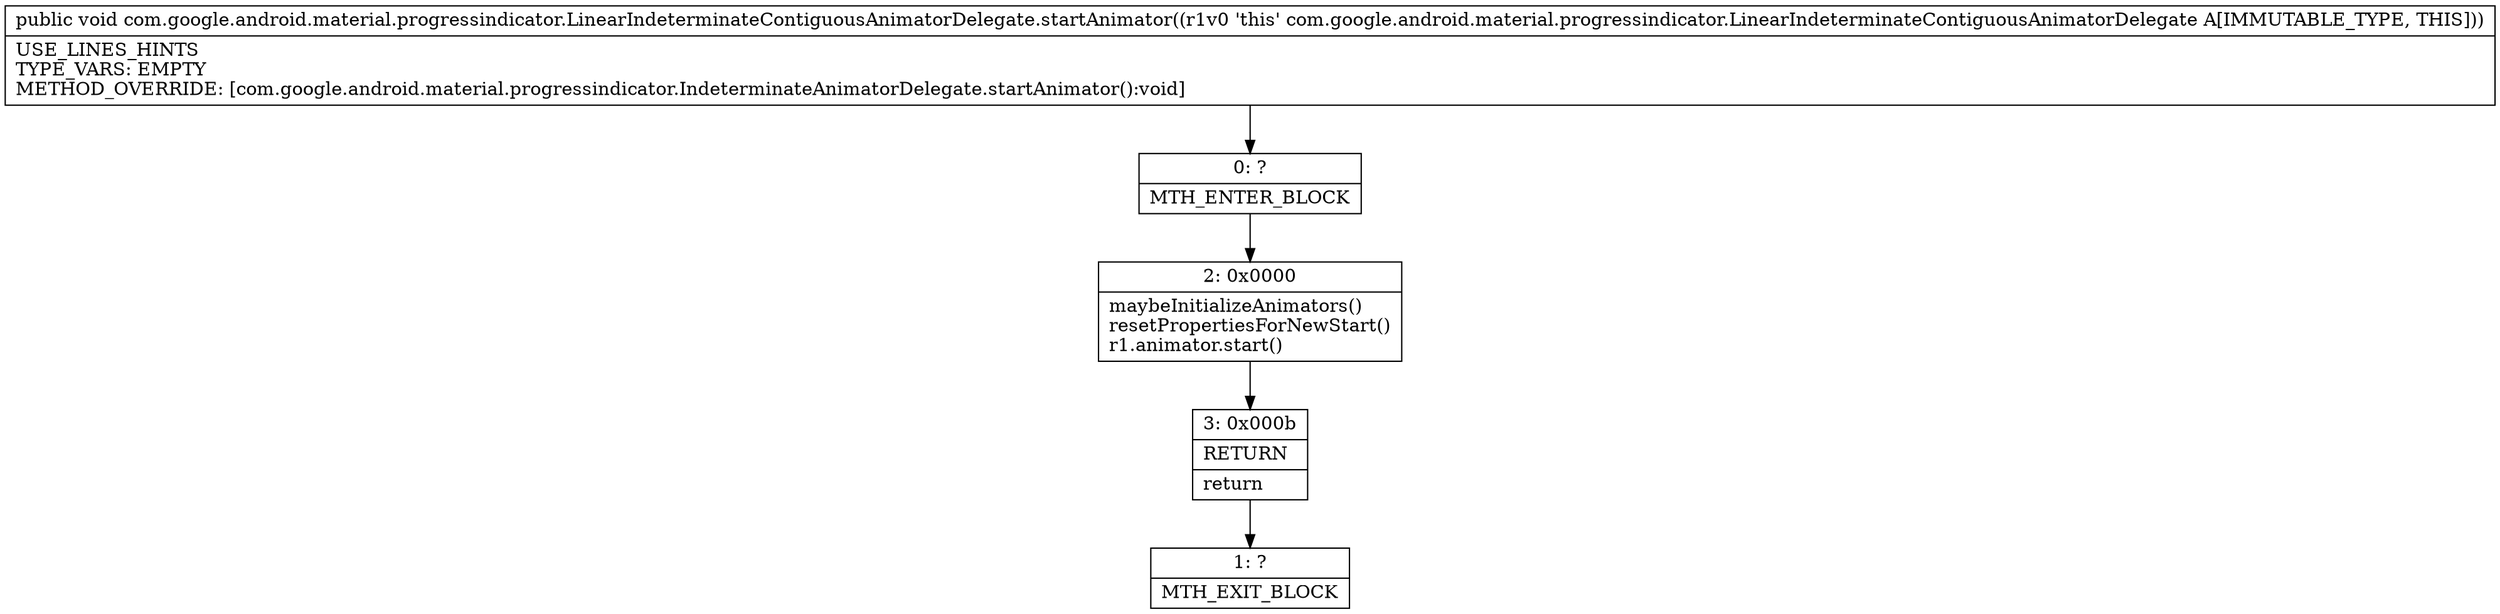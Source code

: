 digraph "CFG forcom.google.android.material.progressindicator.LinearIndeterminateContiguousAnimatorDelegate.startAnimator()V" {
Node_0 [shape=record,label="{0\:\ ?|MTH_ENTER_BLOCK\l}"];
Node_2 [shape=record,label="{2\:\ 0x0000|maybeInitializeAnimators()\lresetPropertiesForNewStart()\lr1.animator.start()\l}"];
Node_3 [shape=record,label="{3\:\ 0x000b|RETURN\l|return\l}"];
Node_1 [shape=record,label="{1\:\ ?|MTH_EXIT_BLOCK\l}"];
MethodNode[shape=record,label="{public void com.google.android.material.progressindicator.LinearIndeterminateContiguousAnimatorDelegate.startAnimator((r1v0 'this' com.google.android.material.progressindicator.LinearIndeterminateContiguousAnimatorDelegate A[IMMUTABLE_TYPE, THIS]))  | USE_LINES_HINTS\lTYPE_VARS: EMPTY\lMETHOD_OVERRIDE: [com.google.android.material.progressindicator.IndeterminateAnimatorDelegate.startAnimator():void]\l}"];
MethodNode -> Node_0;Node_0 -> Node_2;
Node_2 -> Node_3;
Node_3 -> Node_1;
}

